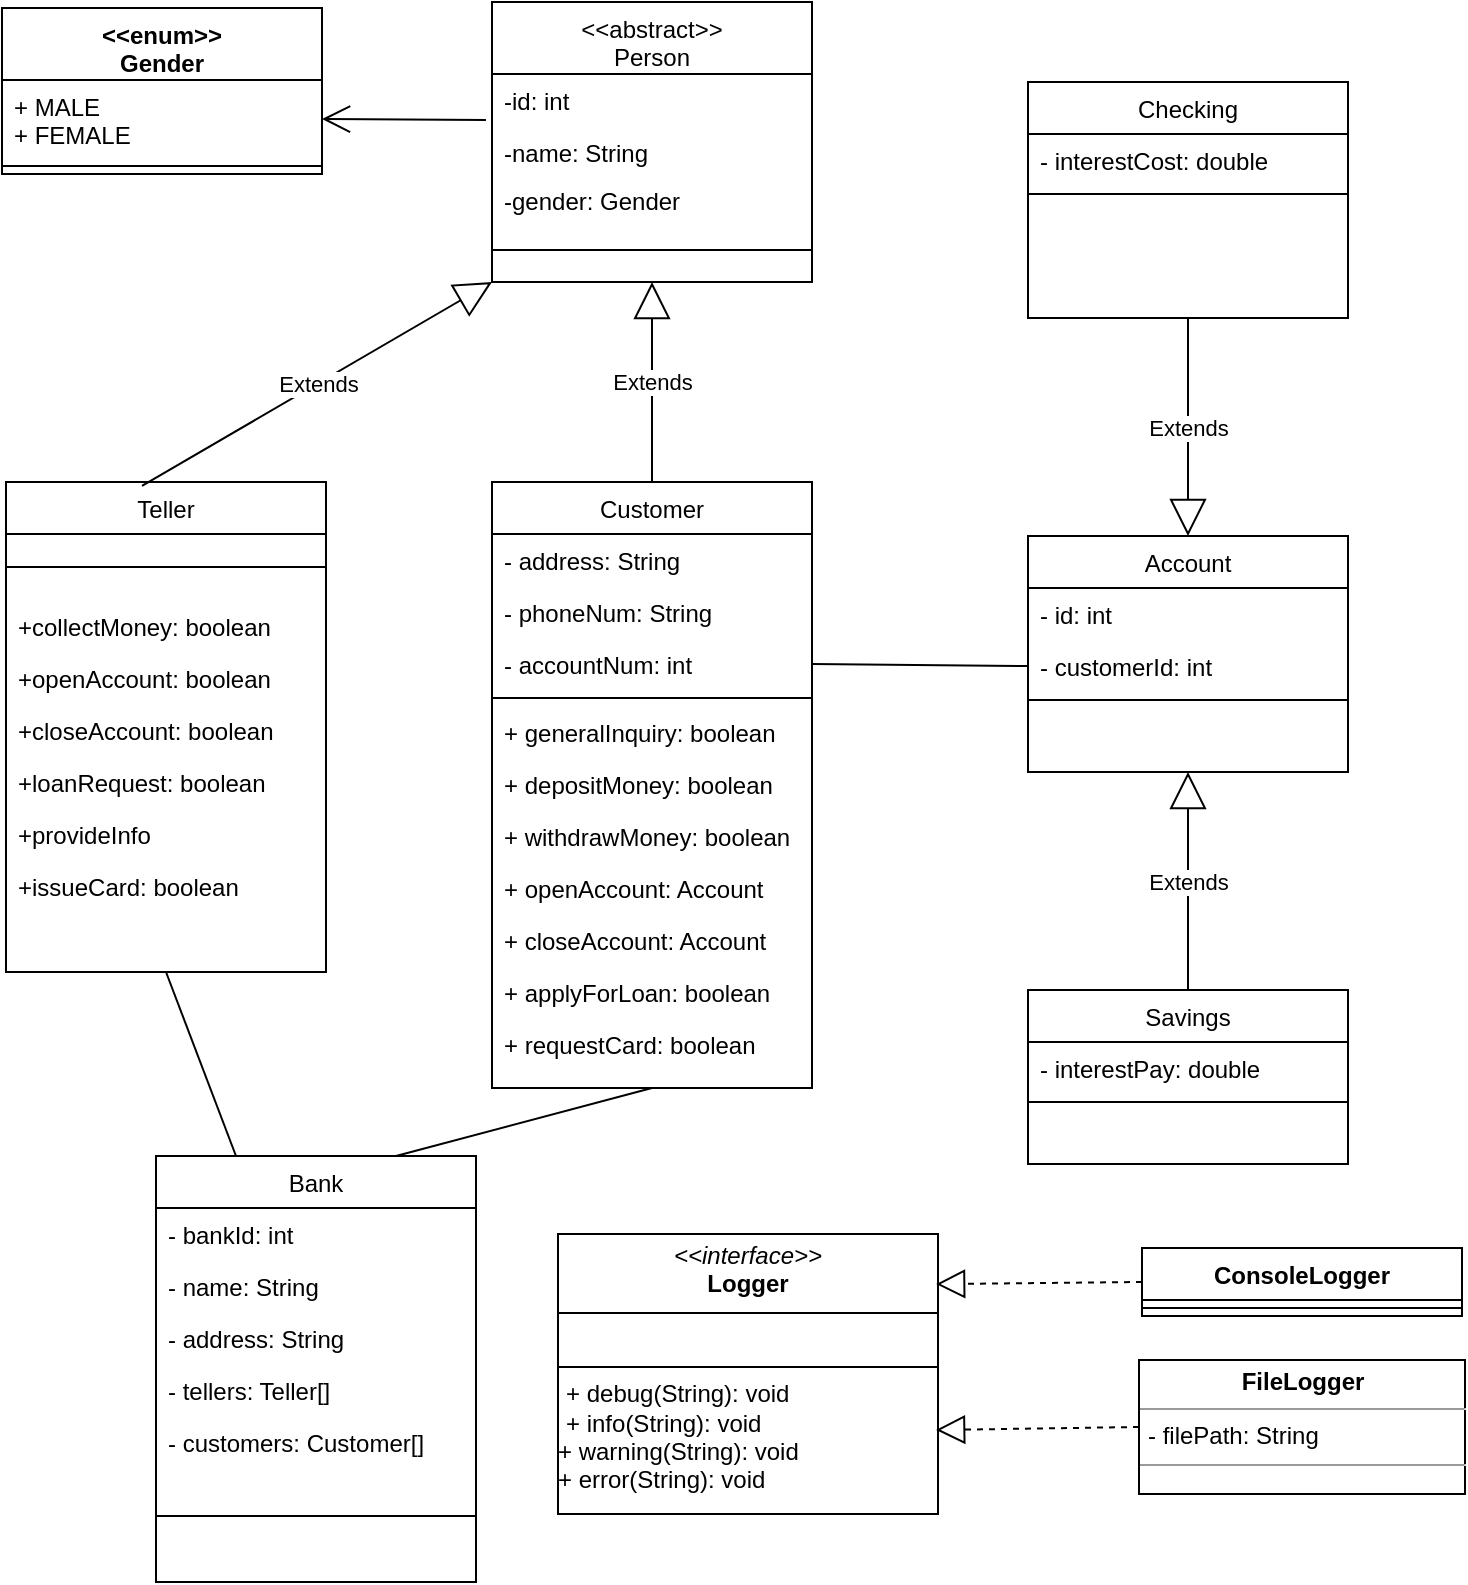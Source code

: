 <mxfile>
    <diagram id="C5RBs43oDa-KdzZeNtuy" name="Page-1">
        <mxGraphModel dx="1088" dy="658" grid="0" gridSize="10" guides="1" tooltips="1" connect="1" arrows="1" fold="1" page="1" pageScale="1" pageWidth="827" pageHeight="1169" math="0" shadow="0">
            <root>
                <mxCell id="WIyWlLk6GJQsqaUBKTNV-0"/>
                <mxCell id="WIyWlLk6GJQsqaUBKTNV-1" parent="WIyWlLk6GJQsqaUBKTNV-0"/>
                <mxCell id="zkfFHV4jXpPFQw0GAbJ--0" value="Teller" style="swimlane;fontStyle=0;align=center;verticalAlign=top;childLayout=stackLayout;horizontal=1;startSize=26;horizontalStack=0;resizeParent=1;resizeLast=0;collapsible=1;marginBottom=0;rounded=0;shadow=0;strokeWidth=1;" parent="WIyWlLk6GJQsqaUBKTNV-1" vertex="1">
                    <mxGeometry x="36" y="267" width="160" height="245" as="geometry">
                        <mxRectangle x="230" y="140" width="160" height="26" as="alternateBounds"/>
                    </mxGeometry>
                </mxCell>
                <mxCell id="zkfFHV4jXpPFQw0GAbJ--4" value="" style="line;html=1;strokeWidth=1;align=left;verticalAlign=middle;spacingTop=-1;spacingLeft=3;spacingRight=3;rotatable=0;labelPosition=right;points=[];portConstraint=eastwest;" parent="zkfFHV4jXpPFQw0GAbJ--0" vertex="1">
                    <mxGeometry y="26" width="160" height="33" as="geometry"/>
                </mxCell>
                <mxCell id="zkfFHV4jXpPFQw0GAbJ--5" value="+collectMoney: boolean" style="text;align=left;verticalAlign=top;spacingLeft=4;spacingRight=4;overflow=hidden;rotatable=0;points=[[0,0.5],[1,0.5]];portConstraint=eastwest;" parent="zkfFHV4jXpPFQw0GAbJ--0" vertex="1">
                    <mxGeometry y="59" width="160" height="26" as="geometry"/>
                </mxCell>
                <mxCell id="2JxM8UlmAFkqMBroLjRq-3" value="+openAccount: boolean" style="text;align=left;verticalAlign=top;spacingLeft=4;spacingRight=4;overflow=hidden;rotatable=0;points=[[0,0.5],[1,0.5]];portConstraint=eastwest;" parent="zkfFHV4jXpPFQw0GAbJ--0" vertex="1">
                    <mxGeometry y="85" width="160" height="26" as="geometry"/>
                </mxCell>
                <mxCell id="2JxM8UlmAFkqMBroLjRq-4" value="+closeAccount: boolean" style="text;align=left;verticalAlign=top;spacingLeft=4;spacingRight=4;overflow=hidden;rotatable=0;points=[[0,0.5],[1,0.5]];portConstraint=eastwest;" parent="zkfFHV4jXpPFQw0GAbJ--0" vertex="1">
                    <mxGeometry y="111" width="160" height="26" as="geometry"/>
                </mxCell>
                <mxCell id="2JxM8UlmAFkqMBroLjRq-5" value="+loanRequest: boolean" style="text;align=left;verticalAlign=top;spacingLeft=4;spacingRight=4;overflow=hidden;rotatable=0;points=[[0,0.5],[1,0.5]];portConstraint=eastwest;" parent="zkfFHV4jXpPFQw0GAbJ--0" vertex="1">
                    <mxGeometry y="137" width="160" height="26" as="geometry"/>
                </mxCell>
                <mxCell id="2JxM8UlmAFkqMBroLjRq-6" value="+provideInfo" style="text;align=left;verticalAlign=top;spacingLeft=4;spacingRight=4;overflow=hidden;rotatable=0;points=[[0,0.5],[1,0.5]];portConstraint=eastwest;" parent="zkfFHV4jXpPFQw0GAbJ--0" vertex="1">
                    <mxGeometry y="163" width="160" height="26" as="geometry"/>
                </mxCell>
                <mxCell id="2JxM8UlmAFkqMBroLjRq-7" value="+issueCard: boolean" style="text;align=left;verticalAlign=top;spacingLeft=4;spacingRight=4;overflow=hidden;rotatable=0;points=[[0,0.5],[1,0.5]];portConstraint=eastwest;" parent="zkfFHV4jXpPFQw0GAbJ--0" vertex="1">
                    <mxGeometry y="189" width="160" height="26" as="geometry"/>
                </mxCell>
                <mxCell id="zkfFHV4jXpPFQw0GAbJ--17" value="Account" style="swimlane;fontStyle=0;align=center;verticalAlign=top;childLayout=stackLayout;horizontal=1;startSize=26;horizontalStack=0;resizeParent=1;resizeLast=0;collapsible=1;marginBottom=0;rounded=0;shadow=0;strokeWidth=1;" parent="WIyWlLk6GJQsqaUBKTNV-1" vertex="1">
                    <mxGeometry x="547" y="294" width="160" height="118" as="geometry">
                        <mxRectangle x="550" y="140" width="160" height="26" as="alternateBounds"/>
                    </mxGeometry>
                </mxCell>
                <mxCell id="zkfFHV4jXpPFQw0GAbJ--18" value="- id: int" style="text;align=left;verticalAlign=top;spacingLeft=4;spacingRight=4;overflow=hidden;rotatable=0;points=[[0,0.5],[1,0.5]];portConstraint=eastwest;" parent="zkfFHV4jXpPFQw0GAbJ--17" vertex="1">
                    <mxGeometry y="26" width="160" height="26" as="geometry"/>
                </mxCell>
                <mxCell id="zkfFHV4jXpPFQw0GAbJ--19" value="- customerId: int" style="text;align=left;verticalAlign=top;spacingLeft=4;spacingRight=4;overflow=hidden;rotatable=0;points=[[0,0.5],[1,0.5]];portConstraint=eastwest;rounded=0;shadow=0;html=0;" parent="zkfFHV4jXpPFQw0GAbJ--17" vertex="1">
                    <mxGeometry y="52" width="160" height="26" as="geometry"/>
                </mxCell>
                <mxCell id="zkfFHV4jXpPFQw0GAbJ--23" value="" style="line;html=1;strokeWidth=1;align=left;verticalAlign=middle;spacingTop=-1;spacingLeft=3;spacingRight=3;rotatable=0;labelPosition=right;points=[];portConstraint=eastwest;" parent="zkfFHV4jXpPFQw0GAbJ--17" vertex="1">
                    <mxGeometry y="78" width="160" height="8" as="geometry"/>
                </mxCell>
                <mxCell id="2JxM8UlmAFkqMBroLjRq-9" value="&lt;&lt;abstract&gt;&gt;&#10;Person" style="swimlane;fontStyle=0;align=center;verticalAlign=top;childLayout=stackLayout;horizontal=1;startSize=36;horizontalStack=0;resizeParent=1;resizeLast=0;collapsible=1;marginBottom=0;rounded=0;shadow=0;strokeWidth=1;" parent="WIyWlLk6GJQsqaUBKTNV-1" vertex="1">
                    <mxGeometry x="279" y="27" width="160" height="140" as="geometry">
                        <mxRectangle x="230" y="140" width="160" height="26" as="alternateBounds"/>
                    </mxGeometry>
                </mxCell>
                <mxCell id="2JxM8UlmAFkqMBroLjRq-10" value="-id: int" style="text;align=left;verticalAlign=top;spacingLeft=4;spacingRight=4;overflow=hidden;rotatable=0;points=[[0,0.5],[1,0.5]];portConstraint=eastwest;" parent="2JxM8UlmAFkqMBroLjRq-9" vertex="1">
                    <mxGeometry y="36" width="160" height="26" as="geometry"/>
                </mxCell>
                <mxCell id="2JxM8UlmAFkqMBroLjRq-11" value="-name: String" style="text;align=left;verticalAlign=top;spacingLeft=4;spacingRight=4;overflow=hidden;rotatable=0;points=[[0,0.5],[1,0.5]];portConstraint=eastwest;rounded=0;shadow=0;html=0;" parent="2JxM8UlmAFkqMBroLjRq-9" vertex="1">
                    <mxGeometry y="62" width="160" height="24" as="geometry"/>
                </mxCell>
                <mxCell id="hERFFzNCHQRFeF2-G3bh-4" value="-gender: Gender" style="text;strokeColor=none;fillColor=none;align=left;verticalAlign=top;spacingLeft=4;spacingRight=4;overflow=hidden;rotatable=0;points=[[0,0.5],[1,0.5]];portConstraint=eastwest;whiteSpace=wrap;html=1;" parent="2JxM8UlmAFkqMBroLjRq-9" vertex="1">
                    <mxGeometry y="86" width="160" height="26" as="geometry"/>
                </mxCell>
                <mxCell id="2JxM8UlmAFkqMBroLjRq-12" value="" style="line;html=1;strokeWidth=1;align=left;verticalAlign=middle;spacingTop=-1;spacingLeft=3;spacingRight=3;rotatable=0;labelPosition=right;points=[];portConstraint=eastwest;" parent="2JxM8UlmAFkqMBroLjRq-9" vertex="1">
                    <mxGeometry y="112" width="160" height="24" as="geometry"/>
                </mxCell>
                <mxCell id="2JxM8UlmAFkqMBroLjRq-34" value="Customer" style="swimlane;fontStyle=0;align=center;verticalAlign=top;childLayout=stackLayout;horizontal=1;startSize=26;horizontalStack=0;resizeParent=1;resizeLast=0;collapsible=1;marginBottom=0;rounded=0;shadow=0;strokeWidth=1;" parent="WIyWlLk6GJQsqaUBKTNV-1" vertex="1">
                    <mxGeometry x="279" y="267" width="160" height="303" as="geometry">
                        <mxRectangle x="550" y="140" width="160" height="26" as="alternateBounds"/>
                    </mxGeometry>
                </mxCell>
                <mxCell id="2JxM8UlmAFkqMBroLjRq-35" value="- address: String" style="text;align=left;verticalAlign=top;spacingLeft=4;spacingRight=4;overflow=hidden;rotatable=0;points=[[0,0.5],[1,0.5]];portConstraint=eastwest;" parent="2JxM8UlmAFkqMBroLjRq-34" vertex="1">
                    <mxGeometry y="26" width="160" height="26" as="geometry"/>
                </mxCell>
                <mxCell id="2JxM8UlmAFkqMBroLjRq-36" value="- phoneNum: String" style="text;align=left;verticalAlign=top;spacingLeft=4;spacingRight=4;overflow=hidden;rotatable=0;points=[[0,0.5],[1,0.5]];portConstraint=eastwest;rounded=0;shadow=0;html=0;" parent="2JxM8UlmAFkqMBroLjRq-34" vertex="1">
                    <mxGeometry y="52" width="160" height="26" as="geometry"/>
                </mxCell>
                <mxCell id="2JxM8UlmAFkqMBroLjRq-37" value="- accountNum: int" style="text;align=left;verticalAlign=top;spacingLeft=4;spacingRight=4;overflow=hidden;rotatable=0;points=[[0,0.5],[1,0.5]];portConstraint=eastwest;rounded=0;shadow=0;html=0;" parent="2JxM8UlmAFkqMBroLjRq-34" vertex="1">
                    <mxGeometry y="78" width="160" height="26" as="geometry"/>
                </mxCell>
                <mxCell id="2JxM8UlmAFkqMBroLjRq-40" value="" style="line;html=1;strokeWidth=1;align=left;verticalAlign=middle;spacingTop=-1;spacingLeft=3;spacingRight=3;rotatable=0;labelPosition=right;points=[];portConstraint=eastwest;" parent="2JxM8UlmAFkqMBroLjRq-34" vertex="1">
                    <mxGeometry y="104" width="160" height="8" as="geometry"/>
                </mxCell>
                <mxCell id="2JxM8UlmAFkqMBroLjRq-41" value="+ generalInquiry: boolean" style="text;align=left;verticalAlign=top;spacingLeft=4;spacingRight=4;overflow=hidden;rotatable=0;points=[[0,0.5],[1,0.5]];portConstraint=eastwest;" parent="2JxM8UlmAFkqMBroLjRq-34" vertex="1">
                    <mxGeometry y="112" width="160" height="26" as="geometry"/>
                </mxCell>
                <mxCell id="2JxM8UlmAFkqMBroLjRq-42" value="+ depositMoney: boolean" style="text;align=left;verticalAlign=top;spacingLeft=4;spacingRight=4;overflow=hidden;rotatable=0;points=[[0,0.5],[1,0.5]];portConstraint=eastwest;" parent="2JxM8UlmAFkqMBroLjRq-34" vertex="1">
                    <mxGeometry y="138" width="160" height="26" as="geometry"/>
                </mxCell>
                <mxCell id="2JxM8UlmAFkqMBroLjRq-43" value="+ withdrawMoney: boolean" style="text;align=left;verticalAlign=top;spacingLeft=4;spacingRight=4;overflow=hidden;rotatable=0;points=[[0,0.5],[1,0.5]];portConstraint=eastwest;" parent="2JxM8UlmAFkqMBroLjRq-34" vertex="1">
                    <mxGeometry y="164" width="160" height="26" as="geometry"/>
                </mxCell>
                <mxCell id="2JxM8UlmAFkqMBroLjRq-44" value="+ openAccount: Account" style="text;align=left;verticalAlign=top;spacingLeft=4;spacingRight=4;overflow=hidden;rotatable=0;points=[[0,0.5],[1,0.5]];portConstraint=eastwest;" parent="2JxM8UlmAFkqMBroLjRq-34" vertex="1">
                    <mxGeometry y="190" width="160" height="26" as="geometry"/>
                </mxCell>
                <mxCell id="2JxM8UlmAFkqMBroLjRq-45" value="+ closeAccount: Account" style="text;align=left;verticalAlign=top;spacingLeft=4;spacingRight=4;overflow=hidden;rotatable=0;points=[[0,0.5],[1,0.5]];portConstraint=eastwest;" parent="2JxM8UlmAFkqMBroLjRq-34" vertex="1">
                    <mxGeometry y="216" width="160" height="26" as="geometry"/>
                </mxCell>
                <mxCell id="2JxM8UlmAFkqMBroLjRq-46" value="+ applyForLoan: boolean" style="text;align=left;verticalAlign=top;spacingLeft=4;spacingRight=4;overflow=hidden;rotatable=0;points=[[0,0.5],[1,0.5]];portConstraint=eastwest;" parent="2JxM8UlmAFkqMBroLjRq-34" vertex="1">
                    <mxGeometry y="242" width="160" height="26" as="geometry"/>
                </mxCell>
                <mxCell id="2JxM8UlmAFkqMBroLjRq-47" value="+ requestCard: boolean" style="text;align=left;verticalAlign=top;spacingLeft=4;spacingRight=4;overflow=hidden;rotatable=0;points=[[0,0.5],[1,0.5]];portConstraint=eastwest;" parent="2JxM8UlmAFkqMBroLjRq-34" vertex="1">
                    <mxGeometry y="268" width="160" height="26" as="geometry"/>
                </mxCell>
                <mxCell id="2JxM8UlmAFkqMBroLjRq-49" value="Extends" style="endArrow=block;endSize=16;endFill=0;html=1;exitX=0.425;exitY=0.008;exitDx=0;exitDy=0;exitPerimeter=0;entryX=0;entryY=1;entryDx=0;entryDy=0;" parent="WIyWlLk6GJQsqaUBKTNV-1" source="zkfFHV4jXpPFQw0GAbJ--0" target="2JxM8UlmAFkqMBroLjRq-9" edge="1">
                    <mxGeometry width="160" relative="1" as="geometry">
                        <mxPoint x="54" y="208" as="sourcePoint"/>
                        <mxPoint x="260" y="163" as="targetPoint"/>
                    </mxGeometry>
                </mxCell>
                <mxCell id="2JxM8UlmAFkqMBroLjRq-50" value="Extends" style="endArrow=block;endSize=16;endFill=0;html=1;exitX=0.5;exitY=0;exitDx=0;exitDy=0;entryX=0.5;entryY=1;entryDx=0;entryDy=0;" parent="WIyWlLk6GJQsqaUBKTNV-1" source="2JxM8UlmAFkqMBroLjRq-34" target="2JxM8UlmAFkqMBroLjRq-9" edge="1">
                    <mxGeometry width="160" relative="1" as="geometry">
                        <mxPoint x="310" y="198" as="sourcePoint"/>
                        <mxPoint x="326" y="155" as="targetPoint"/>
                    </mxGeometry>
                </mxCell>
                <mxCell id="2JxM8UlmAFkqMBroLjRq-51" value="Checking" style="swimlane;fontStyle=0;align=center;verticalAlign=top;childLayout=stackLayout;horizontal=1;startSize=26;horizontalStack=0;resizeParent=1;resizeLast=0;collapsible=1;marginBottom=0;rounded=0;shadow=0;strokeWidth=1;" parent="WIyWlLk6GJQsqaUBKTNV-1" vertex="1">
                    <mxGeometry x="547" y="67" width="160" height="118" as="geometry">
                        <mxRectangle x="550" y="140" width="160" height="26" as="alternateBounds"/>
                    </mxGeometry>
                </mxCell>
                <mxCell id="2JxM8UlmAFkqMBroLjRq-52" value="- interestCost: double" style="text;align=left;verticalAlign=top;spacingLeft=4;spacingRight=4;overflow=hidden;rotatable=0;points=[[0,0.5],[1,0.5]];portConstraint=eastwest;" parent="2JxM8UlmAFkqMBroLjRq-51" vertex="1">
                    <mxGeometry y="26" width="160" height="26" as="geometry"/>
                </mxCell>
                <mxCell id="2JxM8UlmAFkqMBroLjRq-54" value="" style="line;html=1;strokeWidth=1;align=left;verticalAlign=middle;spacingTop=-1;spacingLeft=3;spacingRight=3;rotatable=0;labelPosition=right;points=[];portConstraint=eastwest;" parent="2JxM8UlmAFkqMBroLjRq-51" vertex="1">
                    <mxGeometry y="52" width="160" height="8" as="geometry"/>
                </mxCell>
                <mxCell id="2JxM8UlmAFkqMBroLjRq-55" value="Savings" style="swimlane;fontStyle=0;align=center;verticalAlign=top;childLayout=stackLayout;horizontal=1;startSize=26;horizontalStack=0;resizeParent=1;resizeLast=0;collapsible=1;marginBottom=0;rounded=0;shadow=0;strokeWidth=1;" parent="WIyWlLk6GJQsqaUBKTNV-1" vertex="1">
                    <mxGeometry x="547" y="521" width="160" height="87" as="geometry">
                        <mxRectangle x="550" y="140" width="160" height="26" as="alternateBounds"/>
                    </mxGeometry>
                </mxCell>
                <mxCell id="2JxM8UlmAFkqMBroLjRq-56" value="- interestPay: double" style="text;align=left;verticalAlign=top;spacingLeft=4;spacingRight=4;overflow=hidden;rotatable=0;points=[[0,0.5],[1,0.5]];portConstraint=eastwest;" parent="2JxM8UlmAFkqMBroLjRq-55" vertex="1">
                    <mxGeometry y="26" width="160" height="26" as="geometry"/>
                </mxCell>
                <mxCell id="2JxM8UlmAFkqMBroLjRq-58" value="" style="line;html=1;strokeWidth=1;align=left;verticalAlign=middle;spacingTop=-1;spacingLeft=3;spacingRight=3;rotatable=0;labelPosition=right;points=[];portConstraint=eastwest;" parent="2JxM8UlmAFkqMBroLjRq-55" vertex="1">
                    <mxGeometry y="52" width="160" height="8" as="geometry"/>
                </mxCell>
                <mxCell id="2JxM8UlmAFkqMBroLjRq-59" value="Extends" style="endArrow=block;endSize=16;endFill=0;html=1;exitX=0.5;exitY=0;exitDx=0;exitDy=0;entryX=0.5;entryY=1;entryDx=0;entryDy=0;" parent="WIyWlLk6GJQsqaUBKTNV-1" source="2JxM8UlmAFkqMBroLjRq-55" target="zkfFHV4jXpPFQw0GAbJ--17" edge="1">
                    <mxGeometry width="160" relative="1" as="geometry">
                        <mxPoint x="794" y="509" as="sourcePoint"/>
                        <mxPoint x="704" y="410" as="targetPoint"/>
                    </mxGeometry>
                </mxCell>
                <mxCell id="2JxM8UlmAFkqMBroLjRq-60" value="Extends" style="endArrow=block;endSize=16;endFill=0;html=1;exitX=0.5;exitY=1;exitDx=0;exitDy=0;" parent="WIyWlLk6GJQsqaUBKTNV-1" source="2JxM8UlmAFkqMBroLjRq-51" target="zkfFHV4jXpPFQw0GAbJ--17" edge="1">
                    <mxGeometry width="160" relative="1" as="geometry">
                        <mxPoint x="831" y="294" as="sourcePoint"/>
                        <mxPoint x="681" y="267" as="targetPoint"/>
                    </mxGeometry>
                </mxCell>
                <mxCell id="2JxM8UlmAFkqMBroLjRq-61" value="" style="endArrow=none;html=1;entryX=0;entryY=0.5;entryDx=0;entryDy=0;exitX=1;exitY=0.5;exitDx=0;exitDy=0;" parent="WIyWlLk6GJQsqaUBKTNV-1" source="2JxM8UlmAFkqMBroLjRq-37" target="zkfFHV4jXpPFQw0GAbJ--19" edge="1">
                    <mxGeometry width="50" height="50" relative="1" as="geometry">
                        <mxPoint x="520" y="634" as="sourcePoint"/>
                        <mxPoint x="570" y="584" as="targetPoint"/>
                    </mxGeometry>
                </mxCell>
                <mxCell id="2JxM8UlmAFkqMBroLjRq-62" value="Bank" style="swimlane;fontStyle=0;align=center;verticalAlign=top;childLayout=stackLayout;horizontal=1;startSize=26;horizontalStack=0;resizeParent=1;resizeLast=0;collapsible=1;marginBottom=0;rounded=0;shadow=0;strokeWidth=1;" parent="WIyWlLk6GJQsqaUBKTNV-1" vertex="1">
                    <mxGeometry x="111" y="604" width="160" height="213" as="geometry">
                        <mxRectangle x="550" y="140" width="160" height="26" as="alternateBounds"/>
                    </mxGeometry>
                </mxCell>
                <mxCell id="2JxM8UlmAFkqMBroLjRq-63" value="- bankId: int" style="text;align=left;verticalAlign=top;spacingLeft=4;spacingRight=4;overflow=hidden;rotatable=0;points=[[0,0.5],[1,0.5]];portConstraint=eastwest;" parent="2JxM8UlmAFkqMBroLjRq-62" vertex="1">
                    <mxGeometry y="26" width="160" height="26" as="geometry"/>
                </mxCell>
                <mxCell id="2JxM8UlmAFkqMBroLjRq-64" value="- name: String" style="text;align=left;verticalAlign=top;spacingLeft=4;spacingRight=4;overflow=hidden;rotatable=0;points=[[0,0.5],[1,0.5]];portConstraint=eastwest;rounded=0;shadow=0;html=0;" parent="2JxM8UlmAFkqMBroLjRq-62" vertex="1">
                    <mxGeometry y="52" width="160" height="26" as="geometry"/>
                </mxCell>
                <mxCell id="2JxM8UlmAFkqMBroLjRq-65" value="- address: String" style="text;align=left;verticalAlign=top;spacingLeft=4;spacingRight=4;overflow=hidden;rotatable=0;points=[[0,0.5],[1,0.5]];portConstraint=eastwest;rounded=0;shadow=0;html=0;" parent="2JxM8UlmAFkqMBroLjRq-62" vertex="1">
                    <mxGeometry y="78" width="160" height="26" as="geometry"/>
                </mxCell>
                <mxCell id="2JxM8UlmAFkqMBroLjRq-74" value="- tellers: Teller[]" style="text;align=left;verticalAlign=top;spacingLeft=4;spacingRight=4;overflow=hidden;rotatable=0;points=[[0,0.5],[1,0.5]];portConstraint=eastwest;rounded=0;shadow=0;html=0;" parent="2JxM8UlmAFkqMBroLjRq-62" vertex="1">
                    <mxGeometry y="104" width="160" height="26" as="geometry"/>
                </mxCell>
                <mxCell id="2JxM8UlmAFkqMBroLjRq-75" value="- customers: Customer[]" style="text;align=left;verticalAlign=top;spacingLeft=4;spacingRight=4;overflow=hidden;rotatable=0;points=[[0,0.5],[1,0.5]];portConstraint=eastwest;rounded=0;shadow=0;html=0;" parent="2JxM8UlmAFkqMBroLjRq-62" vertex="1">
                    <mxGeometry y="130" width="160" height="26" as="geometry"/>
                </mxCell>
                <mxCell id="2JxM8UlmAFkqMBroLjRq-66" value="" style="line;html=1;strokeWidth=1;align=left;verticalAlign=middle;spacingTop=-1;spacingLeft=3;spacingRight=3;rotatable=0;labelPosition=right;points=[];portConstraint=eastwest;" parent="2JxM8UlmAFkqMBroLjRq-62" vertex="1">
                    <mxGeometry y="156" width="160" height="48" as="geometry"/>
                </mxCell>
                <mxCell id="2JxM8UlmAFkqMBroLjRq-76" value="" style="endArrow=none;html=1;entryX=0.25;entryY=0;entryDx=0;entryDy=0;exitX=0.5;exitY=1;exitDx=0;exitDy=0;" parent="WIyWlLk6GJQsqaUBKTNV-1" source="zkfFHV4jXpPFQw0GAbJ--0" target="2JxM8UlmAFkqMBroLjRq-62" edge="1">
                    <mxGeometry width="50" height="50" relative="1" as="geometry">
                        <mxPoint x="84" y="553" as="sourcePoint"/>
                        <mxPoint x="192" y="554" as="targetPoint"/>
                    </mxGeometry>
                </mxCell>
                <mxCell id="2JxM8UlmAFkqMBroLjRq-77" value="" style="endArrow=none;html=1;entryX=0.75;entryY=0;entryDx=0;entryDy=0;exitX=0.5;exitY=1;exitDx=0;exitDy=0;" parent="WIyWlLk6GJQsqaUBKTNV-1" source="2JxM8UlmAFkqMBroLjRq-34" target="2JxM8UlmAFkqMBroLjRq-62" edge="1">
                    <mxGeometry width="50" height="50" relative="1" as="geometry">
                        <mxPoint x="126" y="522" as="sourcePoint"/>
                        <mxPoint x="121" y="614" as="targetPoint"/>
                    </mxGeometry>
                </mxCell>
                <mxCell id="hERFFzNCHQRFeF2-G3bh-0" value="&amp;lt;&amp;lt;enum&amp;gt;&amp;gt;&lt;div&gt;Gender&lt;/div&gt;" style="swimlane;fontStyle=1;align=center;verticalAlign=top;childLayout=stackLayout;horizontal=1;startSize=36;horizontalStack=0;resizeParent=1;resizeParentMax=0;resizeLast=0;collapsible=1;marginBottom=0;whiteSpace=wrap;html=1;" parent="WIyWlLk6GJQsqaUBKTNV-1" vertex="1">
                    <mxGeometry x="34" y="30" width="160" height="83" as="geometry"/>
                </mxCell>
                <mxCell id="hERFFzNCHQRFeF2-G3bh-1" value="+ MALE&lt;div&gt;+ FEMALE&lt;/div&gt;" style="text;strokeColor=none;fillColor=none;align=left;verticalAlign=top;spacingLeft=4;spacingRight=4;overflow=hidden;rotatable=0;points=[[0,0.5],[1,0.5]];portConstraint=eastwest;whiteSpace=wrap;html=1;" parent="hERFFzNCHQRFeF2-G3bh-0" vertex="1">
                    <mxGeometry y="36" width="160" height="39" as="geometry"/>
                </mxCell>
                <mxCell id="hERFFzNCHQRFeF2-G3bh-2" value="" style="line;strokeWidth=1;fillColor=none;align=left;verticalAlign=middle;spacingTop=-1;spacingLeft=3;spacingRight=3;rotatable=0;labelPosition=right;points=[];portConstraint=eastwest;strokeColor=inherit;" parent="hERFFzNCHQRFeF2-G3bh-0" vertex="1">
                    <mxGeometry y="75" width="160" height="8" as="geometry"/>
                </mxCell>
                <mxCell id="hERFFzNCHQRFeF2-G3bh-6" value="" style="endArrow=open;endFill=1;endSize=12;html=1;rounded=0;entryX=1;entryY=0.5;entryDx=0;entryDy=0;exitX=-0.019;exitY=-0.125;exitDx=0;exitDy=0;exitPerimeter=0;" parent="WIyWlLk6GJQsqaUBKTNV-1" source="2JxM8UlmAFkqMBroLjRq-11" target="hERFFzNCHQRFeF2-G3bh-1" edge="1">
                    <mxGeometry width="160" relative="1" as="geometry">
                        <mxPoint x="24" y="169" as="sourcePoint"/>
                        <mxPoint x="184" y="169" as="targetPoint"/>
                    </mxGeometry>
                </mxCell>
                <mxCell id="hERFFzNCHQRFeF2-G3bh-7" value="&lt;p style=&quot;margin:0px;margin-top:4px;text-align:center;&quot;&gt;&lt;i&gt;&amp;lt;&amp;lt;interface&amp;gt;&amp;gt;&lt;/i&gt;&lt;br&gt;&lt;b&gt;Logger&lt;/b&gt;&lt;/p&gt;&lt;hr size=&quot;1&quot; style=&quot;border-style:solid;&quot;&gt;&lt;p style=&quot;margin:0px;margin-left:4px;&quot;&gt;&lt;br&gt;&lt;/p&gt;&lt;hr size=&quot;1&quot; style=&quot;border-style:solid;&quot;&gt;&lt;p style=&quot;margin:0px;margin-left:4px;&quot;&gt;+ debug(String): void&lt;br&gt;+ info(String): void&lt;/p&gt;+ warning(String): void&lt;br&gt;+ error(String): void" style="verticalAlign=top;align=left;overflow=fill;html=1;whiteSpace=wrap;" parent="WIyWlLk6GJQsqaUBKTNV-1" vertex="1">
                    <mxGeometry x="312" y="643" width="190" height="140" as="geometry"/>
                </mxCell>
                <mxCell id="cBqTgom66K0gsBAUJd20-0" value="ConsoleLogger" style="swimlane;fontStyle=1;align=center;verticalAlign=top;childLayout=stackLayout;horizontal=1;startSize=26;horizontalStack=0;resizeParent=1;resizeParentMax=0;resizeLast=0;collapsible=1;marginBottom=0;whiteSpace=wrap;html=1;" parent="WIyWlLk6GJQsqaUBKTNV-1" vertex="1">
                    <mxGeometry x="604" y="650" width="160" height="34" as="geometry"/>
                </mxCell>
                <mxCell id="cBqTgom66K0gsBAUJd20-2" value="" style="line;strokeWidth=1;fillColor=none;align=left;verticalAlign=middle;spacingTop=-1;spacingLeft=3;spacingRight=3;rotatable=0;labelPosition=right;points=[];portConstraint=eastwest;strokeColor=inherit;" parent="cBqTgom66K0gsBAUJd20-0" vertex="1">
                    <mxGeometry y="26" width="160" height="8" as="geometry"/>
                </mxCell>
                <mxCell id="cBqTgom66K0gsBAUJd20-4" value="" style="endArrow=block;dashed=1;endFill=0;endSize=12;html=1;rounded=0;exitX=0;exitY=0.5;exitDx=0;exitDy=0;entryX=0.995;entryY=0.179;entryDx=0;entryDy=0;entryPerimeter=0;" parent="WIyWlLk6GJQsqaUBKTNV-1" source="cBqTgom66K0gsBAUJd20-0" target="hERFFzNCHQRFeF2-G3bh-7" edge="1">
                    <mxGeometry width="160" relative="1" as="geometry">
                        <mxPoint x="585" y="720" as="sourcePoint"/>
                        <mxPoint x="486.05" y="720" as="targetPoint"/>
                    </mxGeometry>
                </mxCell>
                <mxCell id="0" value="&lt;p style=&quot;margin:0px;margin-top:4px;text-align:center;&quot;&gt;&lt;b&gt;FileLogger&lt;/b&gt;&lt;/p&gt;&lt;hr size=&quot;1&quot;&gt;&lt;p style=&quot;margin:0px;margin-left:4px;&quot;&gt;- filePath: String&lt;/p&gt;&lt;hr size=&quot;1&quot;&gt;&lt;p style=&quot;margin:0px;margin-left:4px;&quot;&gt;&lt;br&gt;&lt;/p&gt;" style="verticalAlign=top;align=left;overflow=fill;fontSize=12;fontFamily=Helvetica;html=1;" parent="WIyWlLk6GJQsqaUBKTNV-1" vertex="1">
                    <mxGeometry x="602.5" y="706" width="163" height="67" as="geometry"/>
                </mxCell>
                <mxCell id="1" value="" style="endArrow=block;dashed=1;endFill=0;endSize=12;html=1;exitX=0;exitY=0.5;exitDx=0;exitDy=0;entryX=0.995;entryY=0.7;entryDx=0;entryDy=0;entryPerimeter=0;" parent="WIyWlLk6GJQsqaUBKTNV-1" source="0" target="hERFFzNCHQRFeF2-G3bh-7" edge="1">
                    <mxGeometry width="160" relative="1" as="geometry">
                        <mxPoint x="515" y="859" as="sourcePoint"/>
                        <mxPoint x="499" y="744" as="targetPoint"/>
                    </mxGeometry>
                </mxCell>
            </root>
        </mxGraphModel>
    </diagram>
</mxfile>